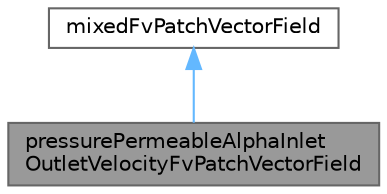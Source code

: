digraph "pressurePermeableAlphaInletOutletVelocityFvPatchVectorField"
{
 // LATEX_PDF_SIZE
  bgcolor="transparent";
  edge [fontname=Helvetica,fontsize=10,labelfontname=Helvetica,labelfontsize=10];
  node [fontname=Helvetica,fontsize=10,shape=box,height=0.2,width=0.4];
  Node1 [id="Node000001",label="pressurePermeableAlphaInlet\lOutletVelocityFvPatchVectorField",height=0.2,width=0.4,color="gray40", fillcolor="grey60", style="filled", fontcolor="black",tooltip="The pressurePermeableAlphaInletOutletVelocity is a velocity inlet-outlet boundary condition which can..."];
  Node2 -> Node1 [id="edge1_Node000001_Node000002",dir="back",color="steelblue1",style="solid",tooltip=" "];
  Node2 [id="Node000002",label="mixedFvPatchVectorField",height=0.2,width=0.4,color="gray40", fillcolor="white", style="filled",tooltip=" "];
}
